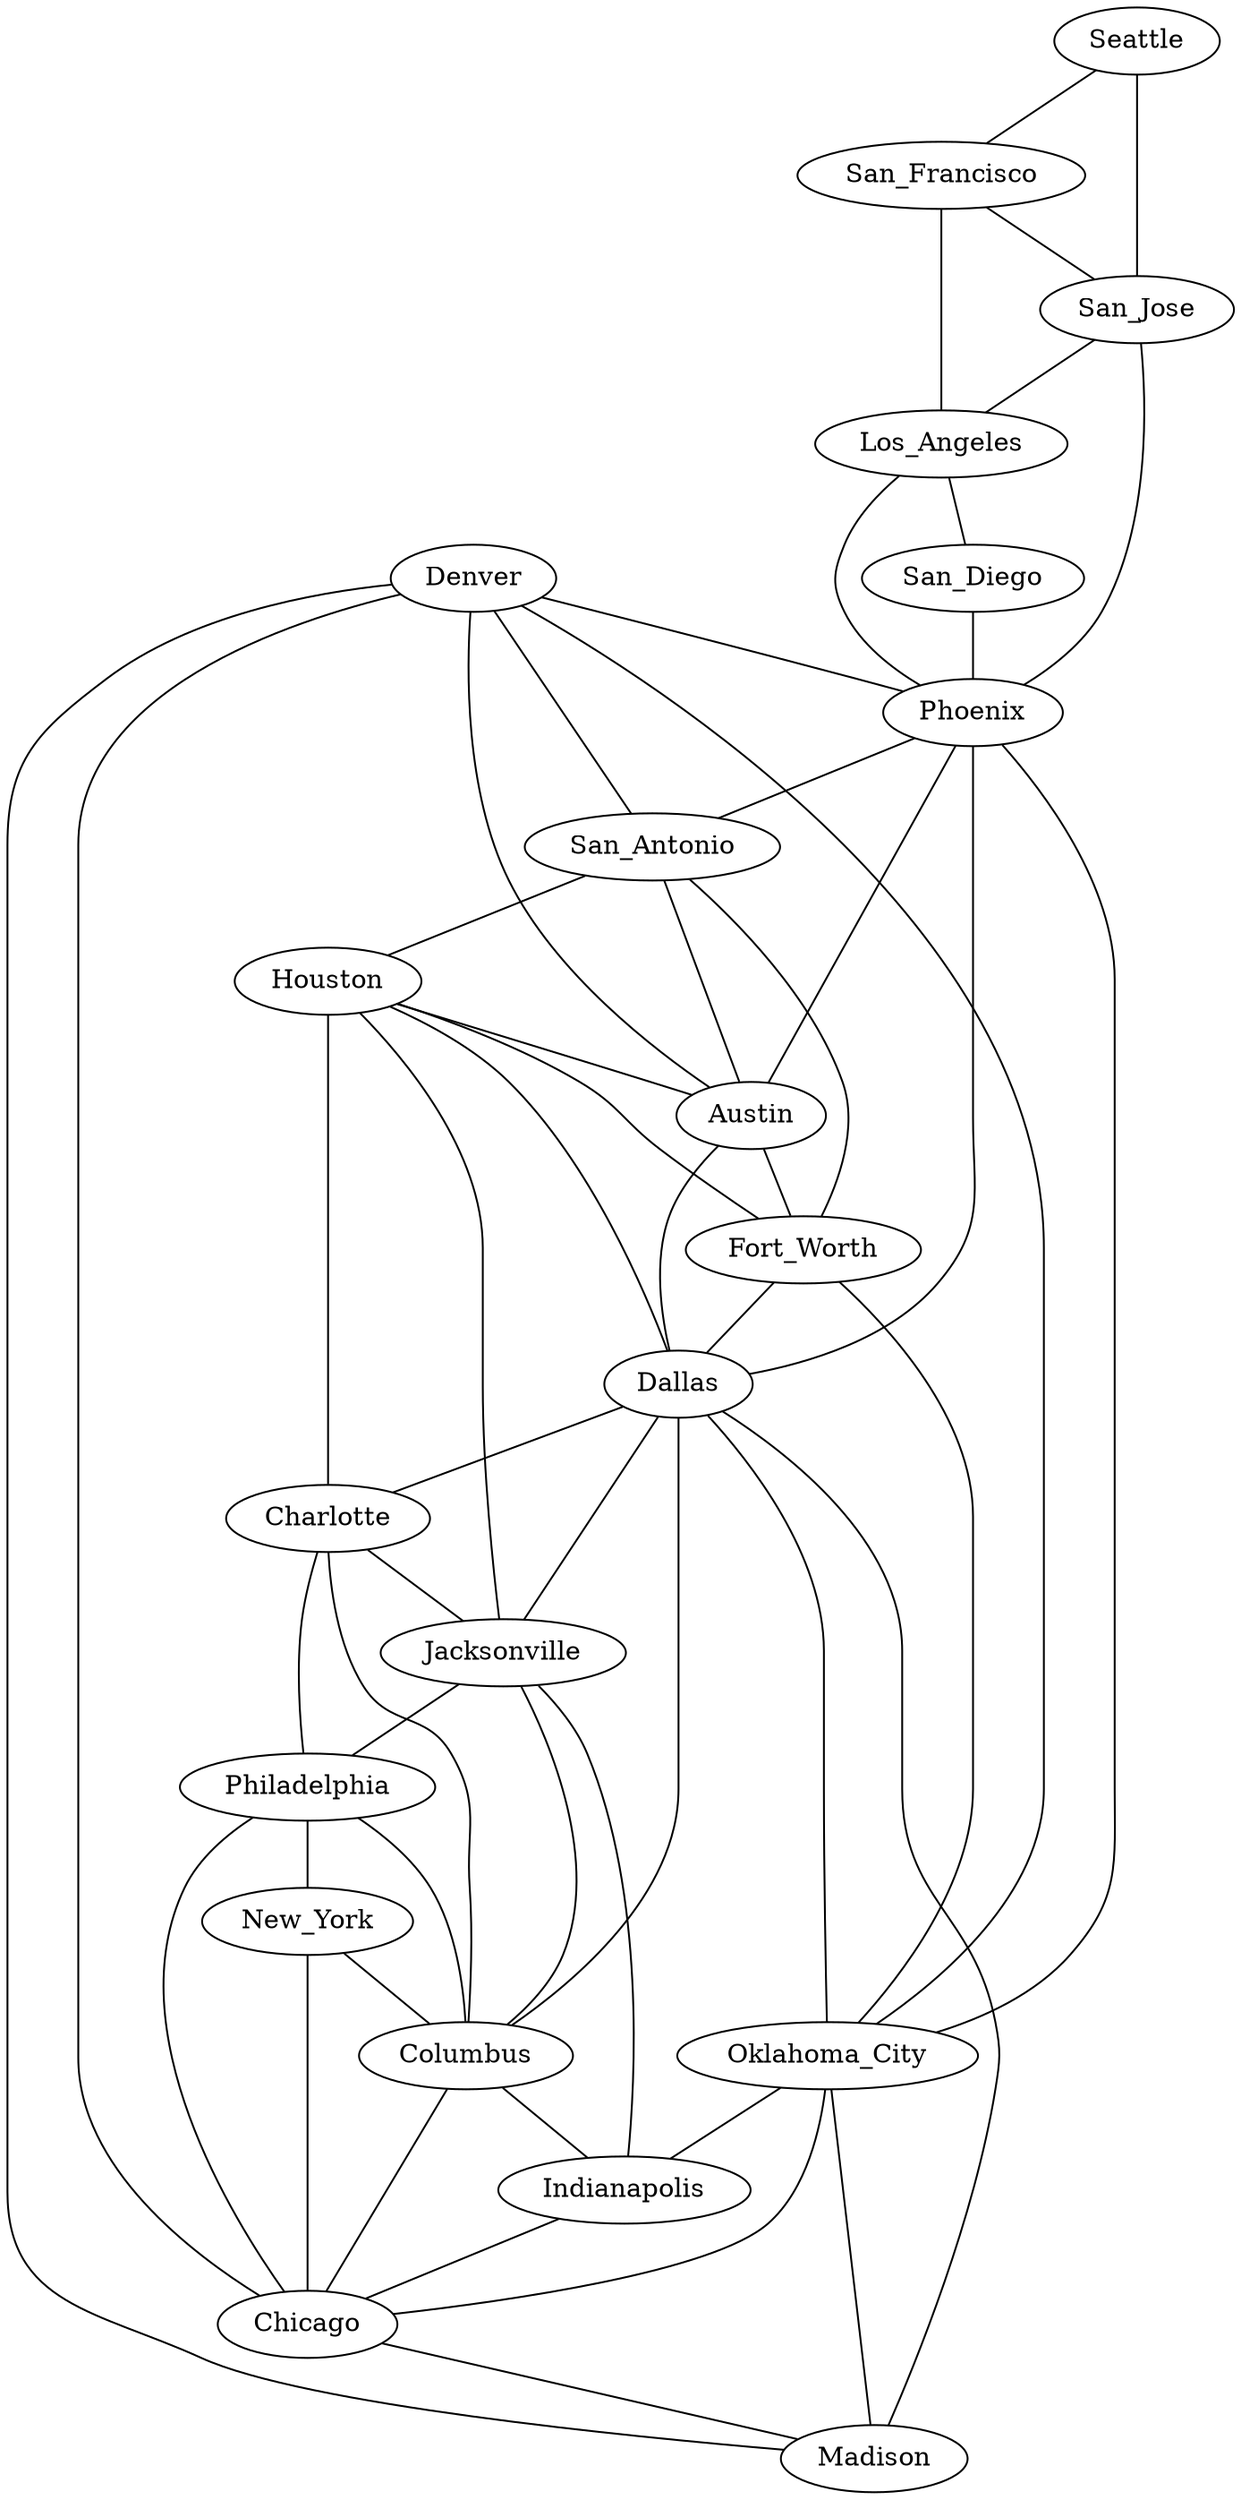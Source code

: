 graph Cities {
	Seattle       -- San_Francisco [weight=752];
	Seattle       -- San_Jose      [weight=782];
	Denver        -- Madison       [weight=858];
	Denver        -- Chicago       [weight=886];
	Denver        -- Oklahoma_City [weight=597];
	Denver        -- Austin        [weight=848];
	Denver        -- San_Antonio   [weight=842];
	Denver        -- Phoenix       [weight=800];
	San_Francisco -- Los_Angeles   [weight=371];
	San_Francisco -- San_Jose      [weight=67];
	San_Jose      -- Phoenix       [weight=691];
	San_Jose      -- Los_Angeles   [weight=336];
	Los_Angeles   -- Phoenix       [weight=379];
	Los_Angeles   -- San_Diego     [weight=137];
	San_Diego     -- Phoenix       [weight=332];
	Phoenix       -- Oklahoma_City [weight=871];
	Phoenix       -- Dallas        [weight=924];
	Phoenix       -- Austin        [weight=908];
	Phoenix       -- San_Antonio   [weight=852];
	San_Antonio   -- Fort_Worth    [weight=139];
	San_Antonio   -- Austin        [weight=74];
	San_Antonio   -- Houston       [weight=177];
	Houston       -- Jacksonville  [weight=761];
	Houston       -- Charlotte     [weight=914];
	Houston       -- Dallas        [weight=245];
	Houston       -- Fort_Worth    [weight=231];
	Houston       -- Austin        [weight=153];
	Austin        -- Dallas        [weight=175];
	Austin        -- Fort_Worth    [weight=169];
	Fort_Worth    -- Oklahoma_City [weight=181];
	Fort_Worth    -- Dallas        [weight=34];
	Dallas        -- Jacksonville  [weight=883];
	Dallas        -- Charlotte     [weight=907];
	Dallas        -- Madison       [weight=903];
	Dallas        -- Columbus      [weight=918];
	Dallas        -- Oklahoma_City [weight=192];
	Oklahoma_City -- Madison       [weight=762];
	Oklahoma_City -- Chicago       [weight=759];
	Oklahoma_City -- Indianapolis  [weight=667];
	Charlotte     -- Columbus      [weight=414];
	Charlotte     -- Philadelphia  [weight=492];
	Charlotte     -- Jacksonville  [weight=339];
	Jacksonville  -- Indianapolis  [weight=552];
	Jacksonville  -- Columbus      [weight=729];
	Jacksonville  -- Philadelphia  [weight=744];
	Philadelphia  -- Columbus      [weight=581];
	Philadelphia  -- Chicago       [weight=735];
	Philadelphia  -- New_York      [weight=102];
	New_York      -- Chicago       [weight=751];
	New_York      -- Columbus      [weight=518];
	Columbus      -- Chicago       [weight=336];
	Columbus      -- Indianapolis  [weight=168];
	Indianapolis  -- Chicago       [weight=178];
	Chicago       -- Madison       [weight=141];
}